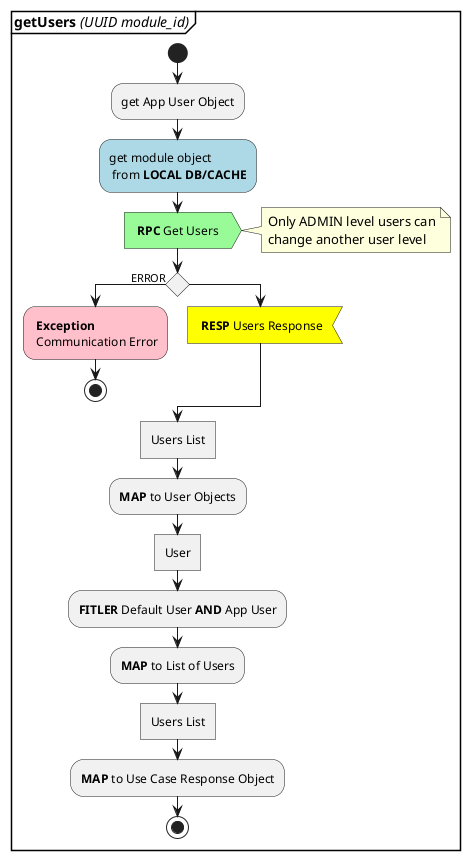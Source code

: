 @startuml AD_getUsers
partition  <b>getUsers</b> <i>(UUID module_id)</i> {
    start
    :get App User Object;
    #lightblue:get module object \n from <b>LOCAL DB/CACHE</b>;
    #palegreen: <b>RPC</b> Get Users >
    note right
    Only ADMIN level users can
    change another user level
    end note
    if() then (ERROR)
        #pink : <b>Exception</b> \n Communication Error;
        stop
    else
        #yellow: <b>RESP</b> Users Response<
    endif
    :Users List]
    :<b>MAP</b> to User Objects;
    :User]
    :<b>FITLER</b> Default User <b>AND</b> App User;
    :<b>MAP</b> to List of Users;
    :Users List]
    :<b>MAP</b> to Use Case Response Object;
    stop
}
@enduml